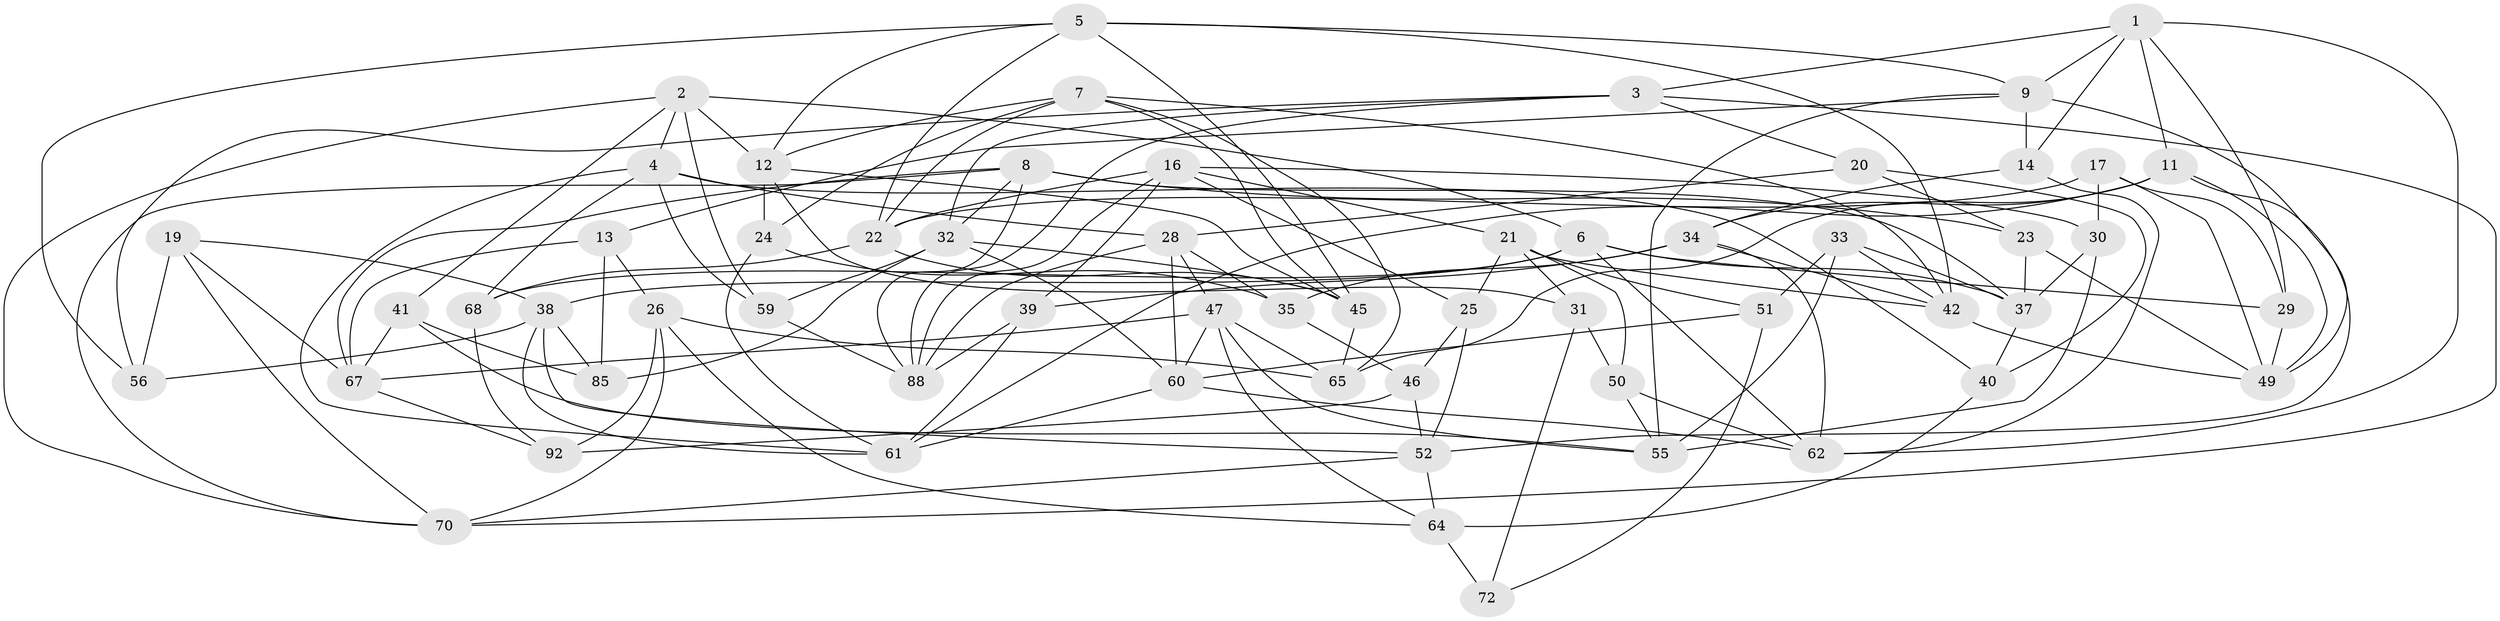 // original degree distribution, {4: 1.0}
// Generated by graph-tools (version 1.1) at 2025/11/02/27/25 16:11:48]
// undirected, 59 vertices, 150 edges
graph export_dot {
graph [start="1"]
  node [color=gray90,style=filled];
  1 [super="+57"];
  2 [super="+18"];
  3 [super="+89"];
  4 [super="+63"];
  5 [super="+44"];
  6 [super="+27"];
  7 [super="+54"];
  8 [super="+15"];
  9 [super="+10"];
  11 [super="+43"];
  12 [super="+84"];
  13;
  14;
  16 [super="+74"];
  17;
  19;
  20;
  21 [super="+82"];
  22 [super="+66"];
  23;
  24;
  25;
  26 [super="+36"];
  28 [super="+48"];
  29;
  30;
  31;
  32 [super="+53"];
  33;
  34 [super="+78"];
  35;
  37 [super="+75"];
  38 [super="+76"];
  39;
  40;
  41;
  42 [super="+83"];
  45 [super="+71"];
  46;
  47 [super="+81"];
  49 [super="+73"];
  50;
  51;
  52 [super="+58"];
  55 [super="+80"];
  56;
  59;
  60 [super="+90"];
  61 [super="+69"];
  62 [super="+77"];
  64 [super="+79"];
  65 [super="+87"];
  67 [super="+93"];
  68;
  70 [super="+86"];
  72;
  85;
  88 [super="+91"];
  92;
  1 -- 9;
  1 -- 3;
  1 -- 62;
  1 -- 29;
  1 -- 14;
  1 -- 11;
  2 -- 41;
  2 -- 4;
  2 -- 70;
  2 -- 59;
  2 -- 6;
  2 -- 12;
  3 -- 20;
  3 -- 88;
  3 -- 32;
  3 -- 56;
  3 -- 70;
  4 -- 68;
  4 -- 40;
  4 -- 59;
  4 -- 28;
  4 -- 61;
  5 -- 56;
  5 -- 22;
  5 -- 42;
  5 -- 45;
  5 -- 9;
  5 -- 12;
  6 -- 62;
  6 -- 38;
  6 -- 68;
  6 -- 29;
  6 -- 37;
  7 -- 65;
  7 -- 24;
  7 -- 45;
  7 -- 42;
  7 -- 22;
  7 -- 12;
  8 -- 32;
  8 -- 70;
  8 -- 88;
  8 -- 67;
  8 -- 37;
  8 -- 23;
  9 -- 14;
  9 -- 13;
  9 -- 49;
  9 -- 55;
  11 -- 34;
  11 -- 52;
  11 -- 61;
  11 -- 65;
  11 -- 49;
  12 -- 24;
  12 -- 31;
  12 -- 45;
  13 -- 26;
  13 -- 85;
  13 -- 67;
  14 -- 34;
  14 -- 62;
  16 -- 39;
  16 -- 30;
  16 -- 22;
  16 -- 25;
  16 -- 88;
  16 -- 21;
  17 -- 29;
  17 -- 30;
  17 -- 22;
  17 -- 49;
  19 -- 67;
  19 -- 56;
  19 -- 38;
  19 -- 70;
  20 -- 23;
  20 -- 40;
  20 -- 28;
  21 -- 31;
  21 -- 51;
  21 -- 25;
  21 -- 42;
  21 -- 50;
  22 -- 68;
  22 -- 45;
  23 -- 37;
  23 -- 49;
  24 -- 61;
  24 -- 35;
  25 -- 46;
  25 -- 52;
  26 -- 65 [weight=2];
  26 -- 64;
  26 -- 92;
  26 -- 70;
  28 -- 88;
  28 -- 35;
  28 -- 60;
  28 -- 47;
  29 -- 49;
  30 -- 55;
  30 -- 37;
  31 -- 50;
  31 -- 72;
  32 -- 59;
  32 -- 85;
  32 -- 60;
  32 -- 45;
  33 -- 55;
  33 -- 37;
  33 -- 51;
  33 -- 42;
  34 -- 42;
  34 -- 35;
  34 -- 39;
  34 -- 62;
  35 -- 46;
  37 -- 40;
  38 -- 52;
  38 -- 56;
  38 -- 85;
  38 -- 61;
  39 -- 88;
  39 -- 61;
  40 -- 64;
  41 -- 85;
  41 -- 67;
  41 -- 55;
  42 -- 49;
  45 -- 65;
  46 -- 52;
  46 -- 92;
  47 -- 65;
  47 -- 67;
  47 -- 60;
  47 -- 64;
  47 -- 55;
  50 -- 62;
  50 -- 55;
  51 -- 60;
  51 -- 72;
  52 -- 64;
  52 -- 70;
  59 -- 88;
  60 -- 62;
  60 -- 61;
  64 -- 72 [weight=2];
  67 -- 92;
  68 -- 92;
}
